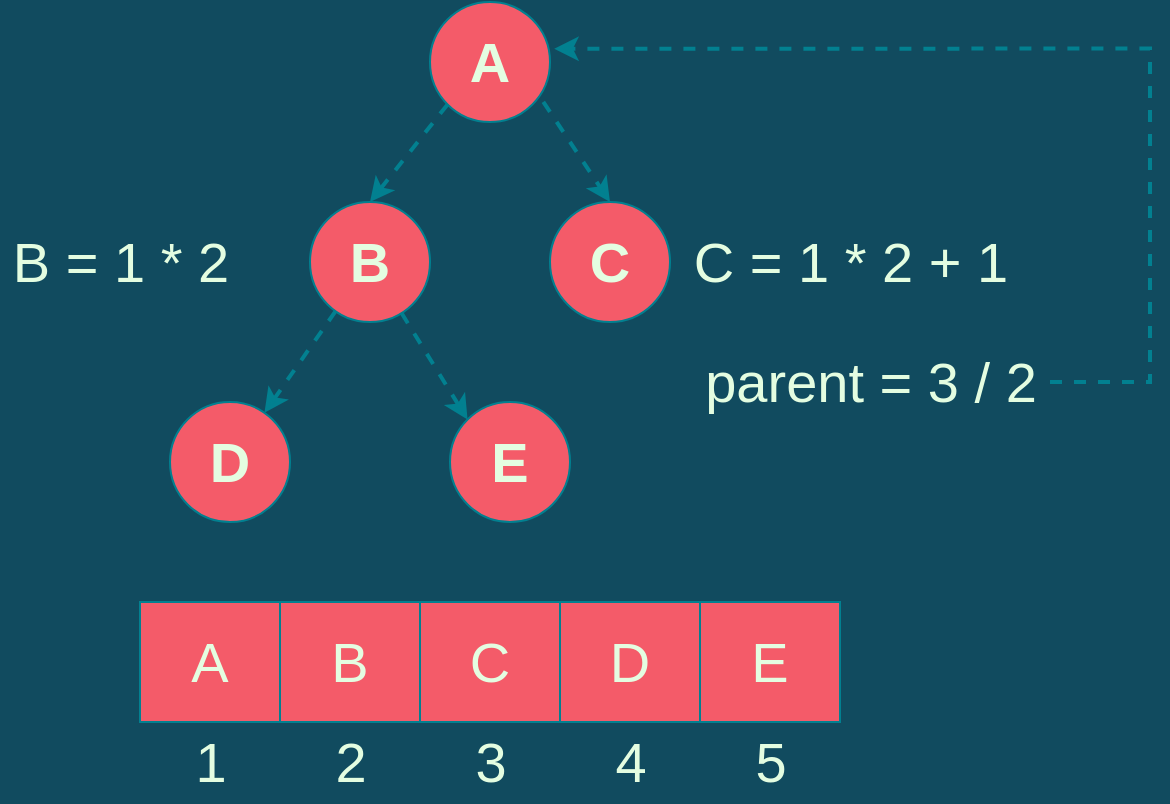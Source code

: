 <mxfile version="18.0.4" type="github">
  <diagram id="Zk43_WUP__yVlsJPUqU2" name="第 1 页">
    <mxGraphModel dx="891" dy="643" grid="1" gridSize="10" guides="1" tooltips="1" connect="1" arrows="1" fold="1" page="1" pageScale="1" pageWidth="827" pageHeight="1169" background="#114B5F" math="0" shadow="0">
      <root>
        <mxCell id="0" />
        <mxCell id="1" parent="0" />
        <mxCell id="1oYq_vX_w6ZnTFW1Dtia-6" style="orthogonalLoop=1;jettySize=auto;html=1;exitX=0;exitY=1;exitDx=0;exitDy=0;entryX=0.5;entryY=0;entryDx=0;entryDy=0;fontSize=28;strokeWidth=2;rounded=0;elbow=vertical;dashed=1;sketch=0;shadow=0;labelBackgroundColor=#114B5F;strokeColor=#028090;fontColor=#E4FDE1;" edge="1" parent="1" source="1oYq_vX_w6ZnTFW1Dtia-1" target="1oYq_vX_w6ZnTFW1Dtia-2">
          <mxGeometry relative="1" as="geometry" />
        </mxCell>
        <mxCell id="1oYq_vX_w6ZnTFW1Dtia-7" style="edgeStyle=none;rounded=0;orthogonalLoop=1;jettySize=auto;html=1;entryX=0.5;entryY=0;entryDx=0;entryDy=0;fontSize=28;strokeWidth=2;elbow=vertical;dashed=1;sketch=0;shadow=0;labelBackgroundColor=#114B5F;strokeColor=#028090;fontColor=#E4FDE1;" edge="1" parent="1" target="1oYq_vX_w6ZnTFW1Dtia-3">
          <mxGeometry relative="1" as="geometry">
            <mxPoint x="390" y="150" as="sourcePoint" />
          </mxGeometry>
        </mxCell>
        <mxCell id="1oYq_vX_w6ZnTFW1Dtia-1" value="&lt;span style=&quot;font-size: 28px;&quot;&gt;&lt;b&gt;A&lt;/b&gt;&lt;/span&gt;" style="ellipse;whiteSpace=wrap;html=1;aspect=fixed;sketch=0;shadow=0;fillColor=#F45B69;strokeColor=#028090;fontColor=#E4FDE1;" vertex="1" parent="1">
          <mxGeometry x="340" y="110" width="60" height="60" as="geometry" />
        </mxCell>
        <mxCell id="1oYq_vX_w6ZnTFW1Dtia-8" style="edgeStyle=none;rounded=0;orthogonalLoop=1;jettySize=auto;html=1;fontSize=28;strokeWidth=2;elbow=vertical;dashed=1;sketch=0;shadow=0;labelBackgroundColor=#114B5F;strokeColor=#028090;fontColor=#E4FDE1;" edge="1" parent="1" source="1oYq_vX_w6ZnTFW1Dtia-2" target="1oYq_vX_w6ZnTFW1Dtia-4">
          <mxGeometry relative="1" as="geometry" />
        </mxCell>
        <mxCell id="1oYq_vX_w6ZnTFW1Dtia-9" style="edgeStyle=none;rounded=0;orthogonalLoop=1;jettySize=auto;html=1;entryX=0;entryY=0;entryDx=0;entryDy=0;fontSize=28;strokeWidth=2;elbow=vertical;dashed=1;sketch=0;shadow=0;labelBackgroundColor=#114B5F;strokeColor=#028090;fontColor=#E4FDE1;" edge="1" parent="1" source="1oYq_vX_w6ZnTFW1Dtia-2" target="1oYq_vX_w6ZnTFW1Dtia-5">
          <mxGeometry relative="1" as="geometry" />
        </mxCell>
        <mxCell id="1oYq_vX_w6ZnTFW1Dtia-2" value="&lt;span style=&quot;font-size: 28px;&quot;&gt;&lt;b&gt;B&lt;/b&gt;&lt;/span&gt;" style="ellipse;whiteSpace=wrap;html=1;aspect=fixed;sketch=0;shadow=0;fillColor=#F45B69;strokeColor=#028090;fontColor=#E4FDE1;" vertex="1" parent="1">
          <mxGeometry x="280" y="210" width="60" height="60" as="geometry" />
        </mxCell>
        <mxCell id="1oYq_vX_w6ZnTFW1Dtia-3" value="&lt;span style=&quot;font-size: 28px;&quot;&gt;&lt;b&gt;C&lt;/b&gt;&lt;/span&gt;" style="ellipse;whiteSpace=wrap;html=1;aspect=fixed;sketch=0;shadow=0;fillColor=#F45B69;strokeColor=#028090;fontColor=#E4FDE1;" vertex="1" parent="1">
          <mxGeometry x="400" y="210" width="60" height="60" as="geometry" />
        </mxCell>
        <mxCell id="1oYq_vX_w6ZnTFW1Dtia-4" value="&lt;span style=&quot;font-size: 28px;&quot;&gt;&lt;b&gt;D&lt;/b&gt;&lt;/span&gt;" style="ellipse;whiteSpace=wrap;html=1;aspect=fixed;sketch=0;shadow=0;fillColor=#F45B69;strokeColor=#028090;fontColor=#E4FDE1;" vertex="1" parent="1">
          <mxGeometry x="210" y="310" width="60" height="60" as="geometry" />
        </mxCell>
        <mxCell id="1oYq_vX_w6ZnTFW1Dtia-5" value="&lt;span style=&quot;font-size: 28px;&quot;&gt;&lt;b&gt;E&lt;/b&gt;&lt;/span&gt;" style="ellipse;whiteSpace=wrap;html=1;aspect=fixed;sketch=0;shadow=0;fillColor=#F45B69;strokeColor=#028090;fontColor=#E4FDE1;" vertex="1" parent="1">
          <mxGeometry x="350" y="310" width="60" height="60" as="geometry" />
        </mxCell>
        <mxCell id="1oYq_vX_w6ZnTFW1Dtia-10" value="A" style="rounded=0;whiteSpace=wrap;html=1;fontSize=28;fillColor=#F45B69;strokeColor=#028090;fontColor=#E4FDE1;" vertex="1" parent="1">
          <mxGeometry x="195" y="410" width="70" height="60" as="geometry" />
        </mxCell>
        <mxCell id="1oYq_vX_w6ZnTFW1Dtia-11" value="B" style="rounded=0;whiteSpace=wrap;html=1;fontSize=28;fillColor=#F45B69;strokeColor=#028090;fontColor=#E4FDE1;" vertex="1" parent="1">
          <mxGeometry x="265" y="410" width="70" height="60" as="geometry" />
        </mxCell>
        <mxCell id="1oYq_vX_w6ZnTFW1Dtia-12" value="C" style="rounded=0;whiteSpace=wrap;html=1;fontSize=28;fillColor=#F45B69;strokeColor=#028090;fontColor=#E4FDE1;" vertex="1" parent="1">
          <mxGeometry x="335" y="410" width="70" height="60" as="geometry" />
        </mxCell>
        <mxCell id="1oYq_vX_w6ZnTFW1Dtia-13" value="D" style="rounded=0;whiteSpace=wrap;html=1;fontSize=28;fillColor=#F45B69;strokeColor=#028090;fontColor=#E4FDE1;" vertex="1" parent="1">
          <mxGeometry x="405" y="410" width="70" height="60" as="geometry" />
        </mxCell>
        <mxCell id="1oYq_vX_w6ZnTFW1Dtia-14" value="E" style="rounded=0;whiteSpace=wrap;html=1;fontSize=28;fillColor=#F45B69;strokeColor=#028090;fontColor=#E4FDE1;" vertex="1" parent="1">
          <mxGeometry x="475" y="410" width="70" height="60" as="geometry" />
        </mxCell>
        <mxCell id="1oYq_vX_w6ZnTFW1Dtia-15" value="1" style="text;html=1;align=center;verticalAlign=middle;resizable=0;points=[];autosize=1;strokeColor=none;fillColor=none;fontSize=28;fontColor=#E4FDE1;" vertex="1" parent="1">
          <mxGeometry x="215" y="470" width="30" height="40" as="geometry" />
        </mxCell>
        <mxCell id="1oYq_vX_w6ZnTFW1Dtia-16" value="2" style="text;html=1;align=center;verticalAlign=middle;resizable=0;points=[];autosize=1;strokeColor=none;fillColor=none;fontSize=28;fontColor=#E4FDE1;" vertex="1" parent="1">
          <mxGeometry x="285" y="470" width="30" height="40" as="geometry" />
        </mxCell>
        <mxCell id="1oYq_vX_w6ZnTFW1Dtia-17" value="3" style="text;html=1;align=center;verticalAlign=middle;resizable=0;points=[];autosize=1;strokeColor=none;fillColor=none;fontSize=28;fontColor=#E4FDE1;" vertex="1" parent="1">
          <mxGeometry x="355" y="470" width="30" height="40" as="geometry" />
        </mxCell>
        <mxCell id="1oYq_vX_w6ZnTFW1Dtia-18" value="4" style="text;html=1;align=center;verticalAlign=middle;resizable=0;points=[];autosize=1;strokeColor=none;fillColor=none;fontSize=28;fontColor=#E4FDE1;" vertex="1" parent="1">
          <mxGeometry x="425" y="470" width="30" height="40" as="geometry" />
        </mxCell>
        <mxCell id="1oYq_vX_w6ZnTFW1Dtia-19" value="5" style="text;html=1;align=center;verticalAlign=middle;resizable=0;points=[];autosize=1;strokeColor=none;fillColor=none;fontSize=28;fontColor=#E4FDE1;" vertex="1" parent="1">
          <mxGeometry x="495" y="470" width="30" height="40" as="geometry" />
        </mxCell>
        <mxCell id="1oYq_vX_w6ZnTFW1Dtia-20" value="B = 1 * 2" style="text;html=1;align=center;verticalAlign=middle;resizable=0;points=[];autosize=1;strokeColor=none;fillColor=none;fontSize=28;sketch=0;shadow=0;fontColor=#E4FDE1;" vertex="1" parent="1">
          <mxGeometry x="125" y="220" width="120" height="40" as="geometry" />
        </mxCell>
        <mxCell id="1oYq_vX_w6ZnTFW1Dtia-21" value="C = 1 * 2 + 1" style="text;html=1;align=center;verticalAlign=middle;resizable=0;points=[];autosize=1;strokeColor=none;fillColor=none;fontSize=28;sketch=0;shadow=0;fontColor=#E4FDE1;" vertex="1" parent="1">
          <mxGeometry x="465" y="220" width="170" height="40" as="geometry" />
        </mxCell>
        <mxCell id="1oYq_vX_w6ZnTFW1Dtia-26" style="rounded=0;orthogonalLoop=1;jettySize=auto;html=1;entryX=1.035;entryY=0.389;entryDx=0;entryDy=0;entryPerimeter=0;dashed=1;fontSize=28;strokeWidth=2;elbow=vertical;edgeStyle=orthogonalEdgeStyle;sketch=0;shadow=0;labelBackgroundColor=#114B5F;strokeColor=#028090;fontColor=#E4FDE1;" edge="1" parent="1" source="1oYq_vX_w6ZnTFW1Dtia-25" target="1oYq_vX_w6ZnTFW1Dtia-1">
          <mxGeometry relative="1" as="geometry">
            <Array as="points">
              <mxPoint x="700" y="300" />
              <mxPoint x="700" y="133" />
            </Array>
          </mxGeometry>
        </mxCell>
        <mxCell id="1oYq_vX_w6ZnTFW1Dtia-25" value="parent = 3 / 2" style="text;html=1;align=center;verticalAlign=middle;resizable=0;points=[];autosize=1;strokeColor=none;fillColor=none;fontSize=28;sketch=0;shadow=0;fontColor=#E4FDE1;" vertex="1" parent="1">
          <mxGeometry x="470" y="280" width="180" height="40" as="geometry" />
        </mxCell>
      </root>
    </mxGraphModel>
  </diagram>
</mxfile>
